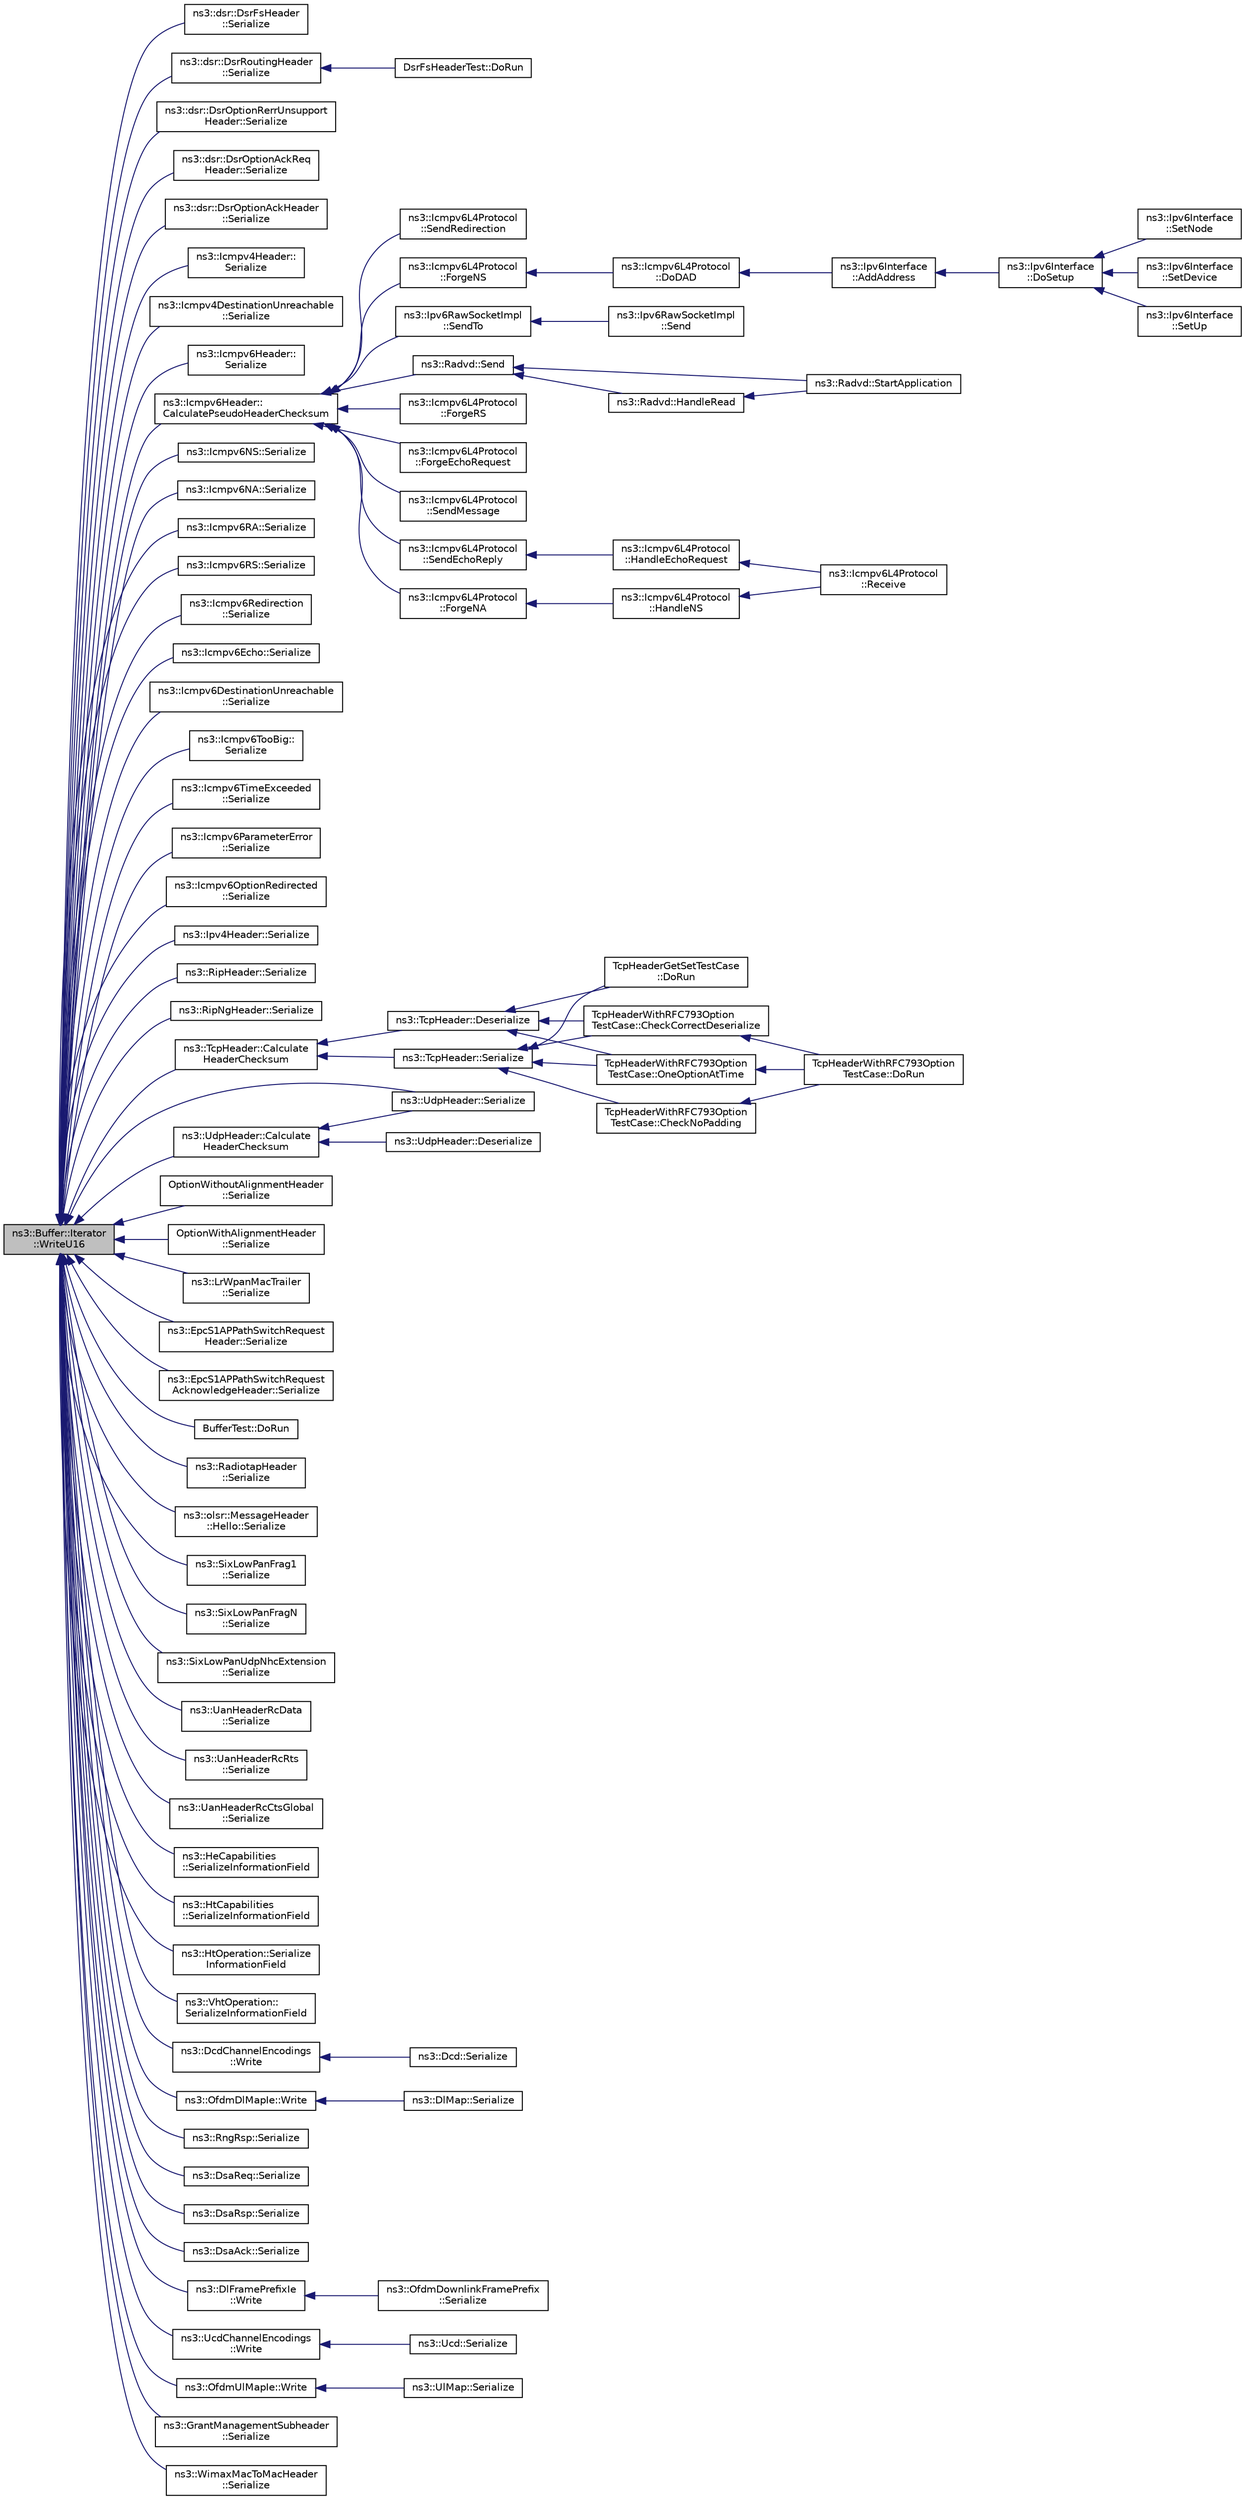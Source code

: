 digraph "ns3::Buffer::Iterator::WriteU16"
{
  edge [fontname="Helvetica",fontsize="10",labelfontname="Helvetica",labelfontsize="10"];
  node [fontname="Helvetica",fontsize="10",shape=record];
  rankdir="LR";
  Node1 [label="ns3::Buffer::Iterator\l::WriteU16",height=0.2,width=0.4,color="black", fillcolor="grey75", style="filled", fontcolor="black"];
  Node1 -> Node2 [dir="back",color="midnightblue",fontsize="10",style="solid"];
  Node2 [label="ns3::dsr::DsrFsHeader\l::Serialize",height=0.2,width=0.4,color="black", fillcolor="white", style="filled",URL="$dc/dc2/classns3_1_1dsr_1_1DsrFsHeader.html#af8f508a2b05faac2b869d37fe672b911",tooltip="Serialize the packet. "];
  Node1 -> Node3 [dir="back",color="midnightblue",fontsize="10",style="solid"];
  Node3 [label="ns3::dsr::DsrRoutingHeader\l::Serialize",height=0.2,width=0.4,color="black", fillcolor="white", style="filled",URL="$dd/d47/classns3_1_1dsr_1_1DsrRoutingHeader.html#aab7d92809ad6ad560f4297653e7ae2cc",tooltip="Serialize the packet. "];
  Node3 -> Node4 [dir="back",color="midnightblue",fontsize="10",style="solid"];
  Node4 [label="DsrFsHeaderTest::DoRun",height=0.2,width=0.4,color="black", fillcolor="white", style="filled",URL="$df/d37/classDsrFsHeaderTest.html#ac2495c11d1b567cebc81c0b0668f88b6",tooltip="Implementation to actually run this TestCase. "];
  Node1 -> Node5 [dir="back",color="midnightblue",fontsize="10",style="solid"];
  Node5 [label="ns3::dsr::DsrOptionRerrUnsupport\lHeader::Serialize",height=0.2,width=0.4,color="black", fillcolor="white", style="filled",URL="$db/df8/classns3_1_1dsr_1_1DsrOptionRerrUnsupportHeader.html#a797b41d9c8fa55f825ac24dadb16fd7b",tooltip="Serialize the packet. "];
  Node1 -> Node6 [dir="back",color="midnightblue",fontsize="10",style="solid"];
  Node6 [label="ns3::dsr::DsrOptionAckReq\lHeader::Serialize",height=0.2,width=0.4,color="black", fillcolor="white", style="filled",URL="$de/de7/classns3_1_1dsr_1_1DsrOptionAckReqHeader.html#ae743c5267313ec4423a92e3ed8e81c63",tooltip="Serialize the packet. "];
  Node1 -> Node7 [dir="back",color="midnightblue",fontsize="10",style="solid"];
  Node7 [label="ns3::dsr::DsrOptionAckHeader\l::Serialize",height=0.2,width=0.4,color="black", fillcolor="white", style="filled",URL="$db/d30/classns3_1_1dsr_1_1DsrOptionAckHeader.html#a0aeceebc3c3eb4f5241b4799b5eed36b",tooltip="Serialize the packet. "];
  Node1 -> Node8 [dir="back",color="midnightblue",fontsize="10",style="solid"];
  Node8 [label="ns3::Icmpv4Header::\lSerialize",height=0.2,width=0.4,color="black", fillcolor="white", style="filled",URL="$d6/dde/classns3_1_1Icmpv4Header.html#a8a99d2c9a7cd91e84efbee9a61606ced"];
  Node1 -> Node9 [dir="back",color="midnightblue",fontsize="10",style="solid"];
  Node9 [label="ns3::Icmpv4DestinationUnreachable\l::Serialize",height=0.2,width=0.4,color="black", fillcolor="white", style="filled",URL="$d6/daf/classns3_1_1Icmpv4DestinationUnreachable.html#a38e6b156675363e4af25597181b4d6c7"];
  Node1 -> Node10 [dir="back",color="midnightblue",fontsize="10",style="solid"];
  Node10 [label="ns3::Icmpv6Header::\lSerialize",height=0.2,width=0.4,color="black", fillcolor="white", style="filled",URL="$d9/d73/classns3_1_1Icmpv6Header.html#a730861c09bbcc03f586a7b31656cbbc5",tooltip="Serialize the packet. "];
  Node1 -> Node11 [dir="back",color="midnightblue",fontsize="10",style="solid"];
  Node11 [label="ns3::Icmpv6Header::\lCalculatePseudoHeaderChecksum",height=0.2,width=0.4,color="black", fillcolor="white", style="filled",URL="$d9/d73/classns3_1_1Icmpv6Header.html#aa0598a05dad2904576ed853885f4ed40",tooltip="Calculate pseudo header checksum for IPv6. "];
  Node11 -> Node12 [dir="back",color="midnightblue",fontsize="10",style="solid"];
  Node12 [label="ns3::Radvd::Send",height=0.2,width=0.4,color="black", fillcolor="white", style="filled",URL="$d5/dd8/classns3_1_1Radvd.html#a2dc4914b58690eaef190f38726d69bb2",tooltip="Send a packet. "];
  Node12 -> Node13 [dir="back",color="midnightblue",fontsize="10",style="solid"];
  Node13 [label="ns3::Radvd::StartApplication",height=0.2,width=0.4,color="black", fillcolor="white", style="filled",URL="$d5/dd8/classns3_1_1Radvd.html#ab3d7cd100356262e43c24e608ef1aff4",tooltip="Start the application. "];
  Node12 -> Node14 [dir="back",color="midnightblue",fontsize="10",style="solid"];
  Node14 [label="ns3::Radvd::HandleRead",height=0.2,width=0.4,color="black", fillcolor="white", style="filled",URL="$d5/dd8/classns3_1_1Radvd.html#a75cc828bc07117551ab886d986590045",tooltip="Handle received packet, especially router solicitation. "];
  Node14 -> Node13 [dir="back",color="midnightblue",fontsize="10",style="solid"];
  Node11 -> Node15 [dir="back",color="midnightblue",fontsize="10",style="solid"];
  Node15 [label="ns3::Icmpv6L4Protocol\l::ForgeRS",height=0.2,width=0.4,color="black", fillcolor="white", style="filled",URL="$d7/d1d/classns3_1_1Icmpv6L4Protocol.html#ad9a2cfbf2b47401ba857e937081612c2",tooltip="Forge a Router Solicitation. "];
  Node11 -> Node16 [dir="back",color="midnightblue",fontsize="10",style="solid"];
  Node16 [label="ns3::Icmpv6L4Protocol\l::ForgeEchoRequest",height=0.2,width=0.4,color="black", fillcolor="white", style="filled",URL="$d7/d1d/classns3_1_1Icmpv6L4Protocol.html#a2145831e01c5804d4d10d4fa4c5930ba",tooltip="Forge an Echo Request. "];
  Node11 -> Node17 [dir="back",color="midnightblue",fontsize="10",style="solid"];
  Node17 [label="ns3::Icmpv6L4Protocol\l::SendMessage",height=0.2,width=0.4,color="black", fillcolor="white", style="filled",URL="$d7/d1d/classns3_1_1Icmpv6L4Protocol.html#a62a9a177dd81ee6d5323e50b0954ed70",tooltip="Send a packet via ICMPv6. "];
  Node11 -> Node18 [dir="back",color="midnightblue",fontsize="10",style="solid"];
  Node18 [label="ns3::Icmpv6L4Protocol\l::SendEchoReply",height=0.2,width=0.4,color="black", fillcolor="white", style="filled",URL="$d7/d1d/classns3_1_1Icmpv6L4Protocol.html#ad7408b6e4b818a857783a4ec373f2a66",tooltip="Send a Echo Reply. "];
  Node18 -> Node19 [dir="back",color="midnightblue",fontsize="10",style="solid"];
  Node19 [label="ns3::Icmpv6L4Protocol\l::HandleEchoRequest",height=0.2,width=0.4,color="black", fillcolor="white", style="filled",URL="$d7/d1d/classns3_1_1Icmpv6L4Protocol.html#ac3f01017288992311264ef54c57e539b",tooltip="Receive Echo Request method. "];
  Node19 -> Node20 [dir="back",color="midnightblue",fontsize="10",style="solid"];
  Node20 [label="ns3::Icmpv6L4Protocol\l::Receive",height=0.2,width=0.4,color="black", fillcolor="white", style="filled",URL="$d7/d1d/classns3_1_1Icmpv6L4Protocol.html#a31342a8123eab651a5cabd1a197b0145",tooltip="Receive method. "];
  Node11 -> Node21 [dir="back",color="midnightblue",fontsize="10",style="solid"];
  Node21 [label="ns3::Icmpv6L4Protocol\l::SendRedirection",height=0.2,width=0.4,color="black", fillcolor="white", style="filled",URL="$d7/d1d/classns3_1_1Icmpv6L4Protocol.html#a775f19603b15e25f287f54096a3f26cb",tooltip="Send an ICMPv6 Redirection. "];
  Node11 -> Node22 [dir="back",color="midnightblue",fontsize="10",style="solid"];
  Node22 [label="ns3::Icmpv6L4Protocol\l::ForgeNA",height=0.2,width=0.4,color="black", fillcolor="white", style="filled",URL="$d7/d1d/classns3_1_1Icmpv6L4Protocol.html#a687a096d8c5580cb3a80bec95b0dd689",tooltip="Forge a Neighbor Advertisement. "];
  Node22 -> Node23 [dir="back",color="midnightblue",fontsize="10",style="solid"];
  Node23 [label="ns3::Icmpv6L4Protocol\l::HandleNS",height=0.2,width=0.4,color="black", fillcolor="white", style="filled",URL="$d7/d1d/classns3_1_1Icmpv6L4Protocol.html#acec910926a1fdbbea699c10d638aa704",tooltip="Receive Neighbor Solicitation method. "];
  Node23 -> Node20 [dir="back",color="midnightblue",fontsize="10",style="solid"];
  Node11 -> Node24 [dir="back",color="midnightblue",fontsize="10",style="solid"];
  Node24 [label="ns3::Icmpv6L4Protocol\l::ForgeNS",height=0.2,width=0.4,color="black", fillcolor="white", style="filled",URL="$d7/d1d/classns3_1_1Icmpv6L4Protocol.html#adb98e7ef239b59c186a7c96bf9735068",tooltip="Forge a Neighbor Solicitation. "];
  Node24 -> Node25 [dir="back",color="midnightblue",fontsize="10",style="solid"];
  Node25 [label="ns3::Icmpv6L4Protocol\l::DoDAD",height=0.2,width=0.4,color="black", fillcolor="white", style="filled",URL="$d7/d1d/classns3_1_1Icmpv6L4Protocol.html#a926ea8e638e30cee8c3c17d4141f3f58",tooltip="Do the Duplication Address Detection (DAD). It consists in sending a NS with our IPv6 as target..."];
  Node25 -> Node26 [dir="back",color="midnightblue",fontsize="10",style="solid"];
  Node26 [label="ns3::Ipv6Interface\l::AddAddress",height=0.2,width=0.4,color="black", fillcolor="white", style="filled",URL="$de/d70/classns3_1_1Ipv6Interface.html#a8faa5a72b30720eb01f9fc1d1113ad19",tooltip="Add an IPv6 address. "];
  Node26 -> Node27 [dir="back",color="midnightblue",fontsize="10",style="solid"];
  Node27 [label="ns3::Ipv6Interface\l::DoSetup",height=0.2,width=0.4,color="black", fillcolor="white", style="filled",URL="$de/d70/classns3_1_1Ipv6Interface.html#a394066472c703fcf39d17f1bfcc9191e",tooltip="Initialize interface. "];
  Node27 -> Node28 [dir="back",color="midnightblue",fontsize="10",style="solid"];
  Node28 [label="ns3::Ipv6Interface\l::SetNode",height=0.2,width=0.4,color="black", fillcolor="white", style="filled",URL="$de/d70/classns3_1_1Ipv6Interface.html#a47ceb7004af6a03ff10dda1502578d84",tooltip="Set node associated with interface. "];
  Node27 -> Node29 [dir="back",color="midnightblue",fontsize="10",style="solid"];
  Node29 [label="ns3::Ipv6Interface\l::SetDevice",height=0.2,width=0.4,color="black", fillcolor="white", style="filled",URL="$de/d70/classns3_1_1Ipv6Interface.html#ada6289ac67957252a4a2c1bbae61bd78",tooltip="Set the NetDevice. "];
  Node27 -> Node30 [dir="back",color="midnightblue",fontsize="10",style="solid"];
  Node30 [label="ns3::Ipv6Interface\l::SetUp",height=0.2,width=0.4,color="black", fillcolor="white", style="filled",URL="$de/d70/classns3_1_1Ipv6Interface.html#a9db98f98cc682a2395fe582bfb511880",tooltip="Enable this interface. "];
  Node11 -> Node31 [dir="back",color="midnightblue",fontsize="10",style="solid"];
  Node31 [label="ns3::Ipv6RawSocketImpl\l::SendTo",height=0.2,width=0.4,color="black", fillcolor="white", style="filled",URL="$d8/d7f/classns3_1_1Ipv6RawSocketImpl.html#aadff84e3c8a3ce3bc4f10a3d7a4dbac8",tooltip="Send data to a specified peer. "];
  Node31 -> Node32 [dir="back",color="midnightblue",fontsize="10",style="solid"];
  Node32 [label="ns3::Ipv6RawSocketImpl\l::Send",height=0.2,width=0.4,color="black", fillcolor="white", style="filled",URL="$d8/d7f/classns3_1_1Ipv6RawSocketImpl.html#a889224d7c084b74b3a1a3511899a04f3",tooltip="Send data (or dummy data) to the remote host. "];
  Node1 -> Node33 [dir="back",color="midnightblue",fontsize="10",style="solid"];
  Node33 [label="ns3::Icmpv6NS::Serialize",height=0.2,width=0.4,color="black", fillcolor="white", style="filled",URL="$d7/da5/classns3_1_1Icmpv6NS.html#ad32a9d574a29228cddfc6e70aea129b7",tooltip="Serialize the packet. "];
  Node1 -> Node34 [dir="back",color="midnightblue",fontsize="10",style="solid"];
  Node34 [label="ns3::Icmpv6NA::Serialize",height=0.2,width=0.4,color="black", fillcolor="white", style="filled",URL="$d2/de8/classns3_1_1Icmpv6NA.html#a0fa9ef58e0cb6c9a5ed1d4c82745a02f",tooltip="Serialize the packet. "];
  Node1 -> Node35 [dir="back",color="midnightblue",fontsize="10",style="solid"];
  Node35 [label="ns3::Icmpv6RA::Serialize",height=0.2,width=0.4,color="black", fillcolor="white", style="filled",URL="$da/d73/classns3_1_1Icmpv6RA.html#afc9c2386a4c11b13c41d79f0dbc970cd",tooltip="Serialize the packet. "];
  Node1 -> Node36 [dir="back",color="midnightblue",fontsize="10",style="solid"];
  Node36 [label="ns3::Icmpv6RS::Serialize",height=0.2,width=0.4,color="black", fillcolor="white", style="filled",URL="$da/d2f/classns3_1_1Icmpv6RS.html#aa2e8d1a63701015e774a9a5d660dfde4",tooltip="Serialize the packet. "];
  Node1 -> Node37 [dir="back",color="midnightblue",fontsize="10",style="solid"];
  Node37 [label="ns3::Icmpv6Redirection\l::Serialize",height=0.2,width=0.4,color="black", fillcolor="white", style="filled",URL="$de/da3/classns3_1_1Icmpv6Redirection.html#a3d278de1bcf39046510795bd78a4acfa",tooltip="Serialize the packet. "];
  Node1 -> Node38 [dir="back",color="midnightblue",fontsize="10",style="solid"];
  Node38 [label="ns3::Icmpv6Echo::Serialize",height=0.2,width=0.4,color="black", fillcolor="white", style="filled",URL="$d6/d5b/classns3_1_1Icmpv6Echo.html#ae00908cfd1912f20da4ad804ce73ba1d",tooltip="Serialize the packet. "];
  Node1 -> Node39 [dir="back",color="midnightblue",fontsize="10",style="solid"];
  Node39 [label="ns3::Icmpv6DestinationUnreachable\l::Serialize",height=0.2,width=0.4,color="black", fillcolor="white", style="filled",URL="$d1/deb/classns3_1_1Icmpv6DestinationUnreachable.html#a97ea83de54f105a43a8386e2934fe732",tooltip="Serialize the packet. "];
  Node1 -> Node40 [dir="back",color="midnightblue",fontsize="10",style="solid"];
  Node40 [label="ns3::Icmpv6TooBig::\lSerialize",height=0.2,width=0.4,color="black", fillcolor="white", style="filled",URL="$d3/d1b/classns3_1_1Icmpv6TooBig.html#ae8042b6593cfb81dad23e60c588e7b21",tooltip="Serialize the packet. "];
  Node1 -> Node41 [dir="back",color="midnightblue",fontsize="10",style="solid"];
  Node41 [label="ns3::Icmpv6TimeExceeded\l::Serialize",height=0.2,width=0.4,color="black", fillcolor="white", style="filled",URL="$d5/db1/classns3_1_1Icmpv6TimeExceeded.html#a8cc2085dcd82138138cdc2029280a60f",tooltip="Serialize the packet. "];
  Node1 -> Node42 [dir="back",color="midnightblue",fontsize="10",style="solid"];
  Node42 [label="ns3::Icmpv6ParameterError\l::Serialize",height=0.2,width=0.4,color="black", fillcolor="white", style="filled",URL="$d8/dd7/classns3_1_1Icmpv6ParameterError.html#a72ba841a8b45117a67cfb9a89ffd677b",tooltip="Serialize the packet. "];
  Node1 -> Node43 [dir="back",color="midnightblue",fontsize="10",style="solid"];
  Node43 [label="ns3::Icmpv6OptionRedirected\l::Serialize",height=0.2,width=0.4,color="black", fillcolor="white", style="filled",URL="$d9/dac/classns3_1_1Icmpv6OptionRedirected.html#a9333a29cdc5f4b4f0807b44afb00b9e9",tooltip="Serialize the packet. "];
  Node1 -> Node44 [dir="back",color="midnightblue",fontsize="10",style="solid"];
  Node44 [label="ns3::Ipv4Header::Serialize",height=0.2,width=0.4,color="black", fillcolor="white", style="filled",URL="$d9/df1/classns3_1_1Ipv4Header.html#a09dd6e92cb94bc1287b5219519a7bc69"];
  Node1 -> Node45 [dir="back",color="midnightblue",fontsize="10",style="solid"];
  Node45 [label="ns3::RipHeader::Serialize",height=0.2,width=0.4,color="black", fillcolor="white", style="filled",URL="$d2/d41/classns3_1_1RipHeader.html#ae461db58fecca935ddd433d43defde4a",tooltip="Serialize the packet. "];
  Node1 -> Node46 [dir="back",color="midnightblue",fontsize="10",style="solid"];
  Node46 [label="ns3::RipNgHeader::Serialize",height=0.2,width=0.4,color="black", fillcolor="white", style="filled",URL="$d8/d03/classns3_1_1RipNgHeader.html#ab37ce2d9eccbd2e8776ee2d75044064c",tooltip="Serialize the packet. "];
  Node1 -> Node47 [dir="back",color="midnightblue",fontsize="10",style="solid"];
  Node47 [label="ns3::TcpHeader::Calculate\lHeaderChecksum",height=0.2,width=0.4,color="black", fillcolor="white", style="filled",URL="$d0/d46/classns3_1_1TcpHeader.html#ae1e83c9fd04d4eb45374c1b9a8425b50",tooltip="Calculate the header checksum. "];
  Node47 -> Node48 [dir="back",color="midnightblue",fontsize="10",style="solid"];
  Node48 [label="ns3::TcpHeader::Serialize",height=0.2,width=0.4,color="black", fillcolor="white", style="filled",URL="$d0/d46/classns3_1_1TcpHeader.html#ab492a55e7e9a54ec4938035696877aa3"];
  Node48 -> Node49 [dir="back",color="midnightblue",fontsize="10",style="solid"];
  Node49 [label="TcpHeaderGetSetTestCase\l::DoRun",height=0.2,width=0.4,color="black", fillcolor="white", style="filled",URL="$d0/d33/classTcpHeaderGetSetTestCase.html#ae5c6a3e802b8648d197d5a22509acf49",tooltip="Implementation to actually run this TestCase. "];
  Node48 -> Node50 [dir="back",color="midnightblue",fontsize="10",style="solid"];
  Node50 [label="TcpHeaderWithRFC793Option\lTestCase::CheckCorrectDeserialize",height=0.2,width=0.4,color="black", fillcolor="white", style="filled",URL="$d6/d39/classTcpHeaderWithRFC793OptionTestCase.html#ad8478f3d6d33caa92f933389f8d8419b",tooltip="Check the correct header deserialization. "];
  Node50 -> Node51 [dir="back",color="midnightblue",fontsize="10",style="solid"];
  Node51 [label="TcpHeaderWithRFC793Option\lTestCase::DoRun",height=0.2,width=0.4,color="black", fillcolor="white", style="filled",URL="$d6/d39/classTcpHeaderWithRFC793OptionTestCase.html#a52dc5f29802269d2d160f897a7933406",tooltip="Implementation to actually run this TestCase. "];
  Node48 -> Node52 [dir="back",color="midnightblue",fontsize="10",style="solid"];
  Node52 [label="TcpHeaderWithRFC793Option\lTestCase::CheckNoPadding",height=0.2,width=0.4,color="black", fillcolor="white", style="filled",URL="$d6/d39/classTcpHeaderWithRFC793OptionTestCase.html#ac054655b0adbd8c76eab91590eb246c4",tooltip="Check an header for the correct padding. "];
  Node52 -> Node51 [dir="back",color="midnightblue",fontsize="10",style="solid"];
  Node48 -> Node53 [dir="back",color="midnightblue",fontsize="10",style="solid"];
  Node53 [label="TcpHeaderWithRFC793Option\lTestCase::OneOptionAtTime",height=0.2,width=0.4,color="black", fillcolor="white", style="filled",URL="$d6/d39/classTcpHeaderWithRFC793OptionTestCase.html#a4f736353f198886b49418a84756e48de",tooltip="Check an header with only one kind of option. "];
  Node53 -> Node51 [dir="back",color="midnightblue",fontsize="10",style="solid"];
  Node47 -> Node54 [dir="back",color="midnightblue",fontsize="10",style="solid"];
  Node54 [label="ns3::TcpHeader::Deserialize",height=0.2,width=0.4,color="black", fillcolor="white", style="filled",URL="$d0/d46/classns3_1_1TcpHeader.html#ac9ebbec6f00c4d7d040c1d68dbe8c793"];
  Node54 -> Node49 [dir="back",color="midnightblue",fontsize="10",style="solid"];
  Node54 -> Node50 [dir="back",color="midnightblue",fontsize="10",style="solid"];
  Node54 -> Node53 [dir="back",color="midnightblue",fontsize="10",style="solid"];
  Node1 -> Node55 [dir="back",color="midnightblue",fontsize="10",style="solid"];
  Node55 [label="ns3::UdpHeader::Calculate\lHeaderChecksum",height=0.2,width=0.4,color="black", fillcolor="white", style="filled",URL="$d3/dc4/classns3_1_1UdpHeader.html#a09592aff1c50e1537846558505e27f41",tooltip="Calculate the header checksum. "];
  Node55 -> Node56 [dir="back",color="midnightblue",fontsize="10",style="solid"];
  Node56 [label="ns3::UdpHeader::Serialize",height=0.2,width=0.4,color="black", fillcolor="white", style="filled",URL="$d3/dc4/classns3_1_1UdpHeader.html#a5243cf0bfa2bc7f510c8e6c8a5801194"];
  Node55 -> Node57 [dir="back",color="midnightblue",fontsize="10",style="solid"];
  Node57 [label="ns3::UdpHeader::Deserialize",height=0.2,width=0.4,color="black", fillcolor="white", style="filled",URL="$d3/dc4/classns3_1_1UdpHeader.html#a68b4a7689b1741057d91f4360eb71493"];
  Node1 -> Node56 [dir="back",color="midnightblue",fontsize="10",style="solid"];
  Node1 -> Node58 [dir="back",color="midnightblue",fontsize="10",style="solid"];
  Node58 [label="OptionWithoutAlignmentHeader\l::Serialize",height=0.2,width=0.4,color="black", fillcolor="white", style="filled",URL="$de/d5d/classOptionWithoutAlignmentHeader.html#a396d897aac727a9cbd4bd3a83c60e2d9",tooltip="Serialize the packet. "];
  Node1 -> Node59 [dir="back",color="midnightblue",fontsize="10",style="solid"];
  Node59 [label="OptionWithAlignmentHeader\l::Serialize",height=0.2,width=0.4,color="black", fillcolor="white", style="filled",URL="$d6/d09/classOptionWithAlignmentHeader.html#a8b2bc3909f9e89b600a2efe43aa3c0ce",tooltip="Serialize the packet. "];
  Node1 -> Node60 [dir="back",color="midnightblue",fontsize="10",style="solid"];
  Node60 [label="ns3::LrWpanMacTrailer\l::Serialize",height=0.2,width=0.4,color="black", fillcolor="white", style="filled",URL="$d7/d32/classns3_1_1LrWpanMacTrailer.html#a8a945270af865e4983035780d181c609"];
  Node1 -> Node61 [dir="back",color="midnightblue",fontsize="10",style="solid"];
  Node61 [label="ns3::EpcS1APPathSwitchRequest\lHeader::Serialize",height=0.2,width=0.4,color="black", fillcolor="white", style="filled",URL="$d1/dc9/classns3_1_1EpcS1APPathSwitchRequestHeader.html#a5b385465a20504fb417b0b6fcba673bc"];
  Node1 -> Node62 [dir="back",color="midnightblue",fontsize="10",style="solid"];
  Node62 [label="ns3::EpcS1APPathSwitchRequest\lAcknowledgeHeader::Serialize",height=0.2,width=0.4,color="black", fillcolor="white", style="filled",URL="$d0/d37/classns3_1_1EpcS1APPathSwitchRequestAcknowledgeHeader.html#a344ea304f7e59d655c3ac1a6fc713996"];
  Node1 -> Node63 [dir="back",color="midnightblue",fontsize="10",style="solid"];
  Node63 [label="BufferTest::DoRun",height=0.2,width=0.4,color="black", fillcolor="white", style="filled",URL="$d7/d09/classBufferTest.html#a4ffd025f50c962366167daef7df0ac58",tooltip="Implementation to actually run this TestCase. "];
  Node1 -> Node64 [dir="back",color="midnightblue",fontsize="10",style="solid"];
  Node64 [label="ns3::RadiotapHeader\l::Serialize",height=0.2,width=0.4,color="black", fillcolor="white", style="filled",URL="$d0/d42/classns3_1_1RadiotapHeader.html#a31d78b190e1969d9216e3be630b2b129"];
  Node1 -> Node65 [dir="back",color="midnightblue",fontsize="10",style="solid"];
  Node65 [label="ns3::olsr::MessageHeader\l::Hello::Serialize",height=0.2,width=0.4,color="black", fillcolor="white", style="filled",URL="$d5/d9d/structns3_1_1olsr_1_1MessageHeader_1_1Hello.html#a842601093dd98a192375bf4cca885670"];
  Node1 -> Node66 [dir="back",color="midnightblue",fontsize="10",style="solid"];
  Node66 [label="ns3::SixLowPanFrag1\l::Serialize",height=0.2,width=0.4,color="black", fillcolor="white", style="filled",URL="$d7/d40/classns3_1_1SixLowPanFrag1.html#a3d9c59f94c9b7afb29c2d0c404d850e4",tooltip="Serialize the packet. "];
  Node1 -> Node67 [dir="back",color="midnightblue",fontsize="10",style="solid"];
  Node67 [label="ns3::SixLowPanFragN\l::Serialize",height=0.2,width=0.4,color="black", fillcolor="white", style="filled",URL="$dc/da8/classns3_1_1SixLowPanFragN.html#a551b56259c2cfd0234ac21f42bd2d8ca",tooltip="Serialize the packet. "];
  Node1 -> Node68 [dir="back",color="midnightblue",fontsize="10",style="solid"];
  Node68 [label="ns3::SixLowPanUdpNhcExtension\l::Serialize",height=0.2,width=0.4,color="black", fillcolor="white", style="filled",URL="$d1/def/classns3_1_1SixLowPanUdpNhcExtension.html#a119c2e18b012b963aa6035cec1de920e",tooltip="Serialize the packet. "];
  Node1 -> Node69 [dir="back",color="midnightblue",fontsize="10",style="solid"];
  Node69 [label="ns3::UanHeaderRcData\l::Serialize",height=0.2,width=0.4,color="black", fillcolor="white", style="filled",URL="$d0/d69/classns3_1_1UanHeaderRcData.html#a67cd92d16e9df8df30375e572b62a111"];
  Node1 -> Node70 [dir="back",color="midnightblue",fontsize="10",style="solid"];
  Node70 [label="ns3::UanHeaderRcRts\l::Serialize",height=0.2,width=0.4,color="black", fillcolor="white", style="filled",URL="$df/d59/classns3_1_1UanHeaderRcRts.html#a2ed4d68df8b7e174a24f7e04c19e062b"];
  Node1 -> Node71 [dir="back",color="midnightblue",fontsize="10",style="solid"];
  Node71 [label="ns3::UanHeaderRcCtsGlobal\l::Serialize",height=0.2,width=0.4,color="black", fillcolor="white", style="filled",URL="$d1/d65/classns3_1_1UanHeaderRcCtsGlobal.html#ac17082aeb149e043542a9f93d241b66d"];
  Node1 -> Node72 [dir="back",color="midnightblue",fontsize="10",style="solid"];
  Node72 [label="ns3::HeCapabilities\l::SerializeInformationField",height=0.2,width=0.4,color="black", fillcolor="white", style="filled",URL="$d4/d41/classns3_1_1HeCapabilities.html#a68225cd20307319d11a976ce9da3c4b2"];
  Node1 -> Node73 [dir="back",color="midnightblue",fontsize="10",style="solid"];
  Node73 [label="ns3::HtCapabilities\l::SerializeInformationField",height=0.2,width=0.4,color="black", fillcolor="white", style="filled",URL="$d8/de7/classns3_1_1HtCapabilities.html#ad4efe09efb638c5e75f32a2c77551476"];
  Node1 -> Node74 [dir="back",color="midnightblue",fontsize="10",style="solid"];
  Node74 [label="ns3::HtOperation::Serialize\lInformationField",height=0.2,width=0.4,color="black", fillcolor="white", style="filled",URL="$db/dc6/classns3_1_1HtOperation.html#a65fccd065c260f9eb3b93fa0f84ee337"];
  Node1 -> Node75 [dir="back",color="midnightblue",fontsize="10",style="solid"];
  Node75 [label="ns3::VhtOperation::\lSerializeInformationField",height=0.2,width=0.4,color="black", fillcolor="white", style="filled",URL="$d7/d41/classns3_1_1VhtOperation.html#a7e9f6a7be5da2ce7d61ebb142bc1a231"];
  Node1 -> Node76 [dir="back",color="midnightblue",fontsize="10",style="solid"];
  Node76 [label="ns3::DcdChannelEncodings\l::Write",height=0.2,width=0.4,color="black", fillcolor="white", style="filled",URL="$d8/de0/classns3_1_1DcdChannelEncodings.html#af4bef1c041881e8df291c781985c0f8e"];
  Node76 -> Node77 [dir="back",color="midnightblue",fontsize="10",style="solid"];
  Node77 [label="ns3::Dcd::Serialize",height=0.2,width=0.4,color="black", fillcolor="white", style="filled",URL="$db/dcc/classns3_1_1Dcd.html#a3bf1faa35b39d945f249886f2805de40"];
  Node1 -> Node78 [dir="back",color="midnightblue",fontsize="10",style="solid"];
  Node78 [label="ns3::OfdmDlMapIe::Write",height=0.2,width=0.4,color="black", fillcolor="white", style="filled",URL="$de/de8/classns3_1_1OfdmDlMapIe.html#ae51a050fe61fef6d82bd310aada59f4f"];
  Node78 -> Node79 [dir="back",color="midnightblue",fontsize="10",style="solid"];
  Node79 [label="ns3::DlMap::Serialize",height=0.2,width=0.4,color="black", fillcolor="white", style="filled",URL="$d6/d59/classns3_1_1DlMap.html#a2634be463a3e4d4bb19904a20aa97f32"];
  Node1 -> Node80 [dir="back",color="midnightblue",fontsize="10",style="solid"];
  Node80 [label="ns3::RngRsp::Serialize",height=0.2,width=0.4,color="black", fillcolor="white", style="filled",URL="$d5/d34/classns3_1_1RngRsp.html#a78794099638c34db6155022b02bfba4f"];
  Node1 -> Node81 [dir="back",color="midnightblue",fontsize="10",style="solid"];
  Node81 [label="ns3::DsaReq::Serialize",height=0.2,width=0.4,color="black", fillcolor="white", style="filled",URL="$d9/ddb/classns3_1_1DsaReq.html#a5e5bbf11205cc44764d145d44d240c50"];
  Node1 -> Node82 [dir="back",color="midnightblue",fontsize="10",style="solid"];
  Node82 [label="ns3::DsaRsp::Serialize",height=0.2,width=0.4,color="black", fillcolor="white", style="filled",URL="$d0/d5d/classns3_1_1DsaRsp.html#aa05a9da74aa42aab526e95f294754fca"];
  Node1 -> Node83 [dir="back",color="midnightblue",fontsize="10",style="solid"];
  Node83 [label="ns3::DsaAck::Serialize",height=0.2,width=0.4,color="black", fillcolor="white", style="filled",URL="$d0/da6/classns3_1_1DsaAck.html#a63cedd42efa1a87a5728465366b16e7c"];
  Node1 -> Node84 [dir="back",color="midnightblue",fontsize="10",style="solid"];
  Node84 [label="ns3::DlFramePrefixIe\l::Write",height=0.2,width=0.4,color="black", fillcolor="white", style="filled",URL="$db/d1e/classns3_1_1DlFramePrefixIe.html#afd972b50d7b09b0fee45f27b54a3eb8e"];
  Node84 -> Node85 [dir="back",color="midnightblue",fontsize="10",style="solid"];
  Node85 [label="ns3::OfdmDownlinkFramePrefix\l::Serialize",height=0.2,width=0.4,color="black", fillcolor="white", style="filled",URL="$d2/d19/classns3_1_1OfdmDownlinkFramePrefix.html#a8347d0fd9a7ca40b2a4fbe004400f44c"];
  Node1 -> Node86 [dir="back",color="midnightblue",fontsize="10",style="solid"];
  Node86 [label="ns3::UcdChannelEncodings\l::Write",height=0.2,width=0.4,color="black", fillcolor="white", style="filled",URL="$dc/d44/classns3_1_1UcdChannelEncodings.html#a305d7063870904303611ac17cca5de9d"];
  Node86 -> Node87 [dir="back",color="midnightblue",fontsize="10",style="solid"];
  Node87 [label="ns3::Ucd::Serialize",height=0.2,width=0.4,color="black", fillcolor="white", style="filled",URL="$db/dda/classns3_1_1Ucd.html#abcea8a06f3d7e07c21cb12b12ce36800"];
  Node1 -> Node88 [dir="back",color="midnightblue",fontsize="10",style="solid"];
  Node88 [label="ns3::OfdmUlMapIe::Write",height=0.2,width=0.4,color="black", fillcolor="white", style="filled",URL="$d7/d47/classns3_1_1OfdmUlMapIe.html#af455e0a2ab5c3d4a4a76d2ead8e10b64"];
  Node88 -> Node89 [dir="back",color="midnightblue",fontsize="10",style="solid"];
  Node89 [label="ns3::UlMap::Serialize",height=0.2,width=0.4,color="black", fillcolor="white", style="filled",URL="$d0/dec/classns3_1_1UlMap.html#aaba9c47a0e8188cbbbdba6cc250dcb1e"];
  Node1 -> Node90 [dir="back",color="midnightblue",fontsize="10",style="solid"];
  Node90 [label="ns3::GrantManagementSubheader\l::Serialize",height=0.2,width=0.4,color="black", fillcolor="white", style="filled",URL="$d8/d91/classns3_1_1GrantManagementSubheader.html#a2da78f92df8671ba9bc2db53df992227"];
  Node1 -> Node91 [dir="back",color="midnightblue",fontsize="10",style="solid"];
  Node91 [label="ns3::WimaxMacToMacHeader\l::Serialize",height=0.2,width=0.4,color="black", fillcolor="white", style="filled",URL="$d6/d3f/classns3_1_1WimaxMacToMacHeader.html#a39eb561e07f3f3e1596bf7a985c16332"];
}
